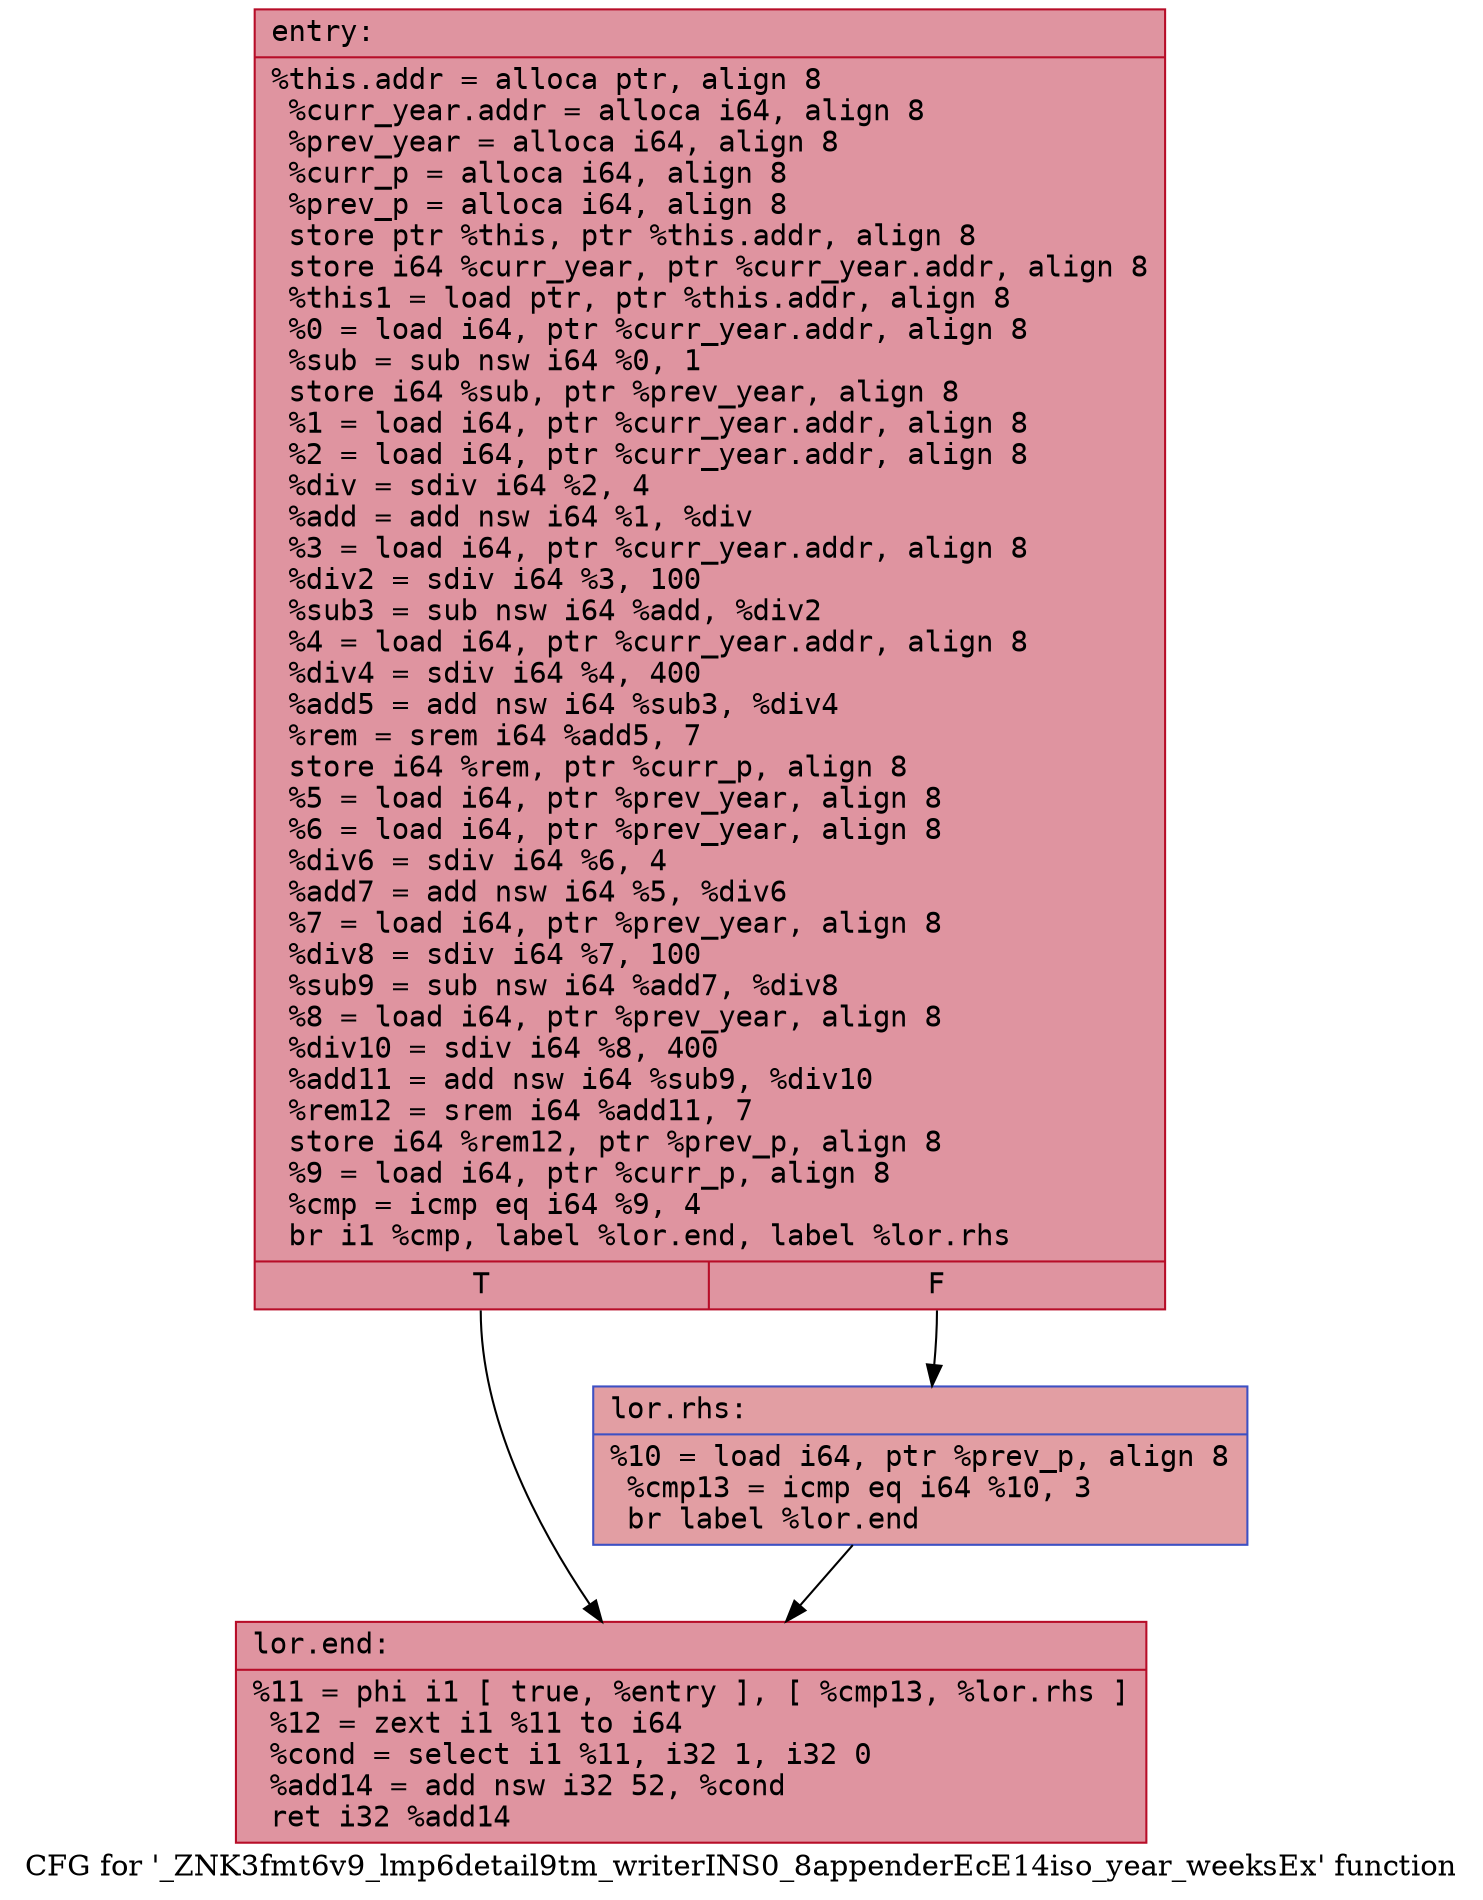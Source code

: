 digraph "CFG for '_ZNK3fmt6v9_lmp6detail9tm_writerINS0_8appenderEcE14iso_year_weeksEx' function" {
	label="CFG for '_ZNK3fmt6v9_lmp6detail9tm_writerINS0_8appenderEcE14iso_year_weeksEx' function";

	Node0x5584169e3910 [shape=record,color="#b70d28ff", style=filled, fillcolor="#b70d2870" fontname="Courier",label="{entry:\l|  %this.addr = alloca ptr, align 8\l  %curr_year.addr = alloca i64, align 8\l  %prev_year = alloca i64, align 8\l  %curr_p = alloca i64, align 8\l  %prev_p = alloca i64, align 8\l  store ptr %this, ptr %this.addr, align 8\l  store i64 %curr_year, ptr %curr_year.addr, align 8\l  %this1 = load ptr, ptr %this.addr, align 8\l  %0 = load i64, ptr %curr_year.addr, align 8\l  %sub = sub nsw i64 %0, 1\l  store i64 %sub, ptr %prev_year, align 8\l  %1 = load i64, ptr %curr_year.addr, align 8\l  %2 = load i64, ptr %curr_year.addr, align 8\l  %div = sdiv i64 %2, 4\l  %add = add nsw i64 %1, %div\l  %3 = load i64, ptr %curr_year.addr, align 8\l  %div2 = sdiv i64 %3, 100\l  %sub3 = sub nsw i64 %add, %div2\l  %4 = load i64, ptr %curr_year.addr, align 8\l  %div4 = sdiv i64 %4, 400\l  %add5 = add nsw i64 %sub3, %div4\l  %rem = srem i64 %add5, 7\l  store i64 %rem, ptr %curr_p, align 8\l  %5 = load i64, ptr %prev_year, align 8\l  %6 = load i64, ptr %prev_year, align 8\l  %div6 = sdiv i64 %6, 4\l  %add7 = add nsw i64 %5, %div6\l  %7 = load i64, ptr %prev_year, align 8\l  %div8 = sdiv i64 %7, 100\l  %sub9 = sub nsw i64 %add7, %div8\l  %8 = load i64, ptr %prev_year, align 8\l  %div10 = sdiv i64 %8, 400\l  %add11 = add nsw i64 %sub9, %div10\l  %rem12 = srem i64 %add11, 7\l  store i64 %rem12, ptr %prev_p, align 8\l  %9 = load i64, ptr %curr_p, align 8\l  %cmp = icmp eq i64 %9, 4\l  br i1 %cmp, label %lor.end, label %lor.rhs\l|{<s0>T|<s1>F}}"];
	Node0x5584169e3910:s0 -> Node0x5584169e3960[tooltip="entry -> lor.end\nProbability 50.00%" ];
	Node0x5584169e3910:s1 -> Node0x5584169e4590[tooltip="entry -> lor.rhs\nProbability 50.00%" ];
	Node0x5584169e4590 [shape=record,color="#3d50c3ff", style=filled, fillcolor="#be242e70" fontname="Courier",label="{lor.rhs:\l|  %10 = load i64, ptr %prev_p, align 8\l  %cmp13 = icmp eq i64 %10, 3\l  br label %lor.end\l}"];
	Node0x5584169e4590 -> Node0x5584169e3960[tooltip="lor.rhs -> lor.end\nProbability 100.00%" ];
	Node0x5584169e3960 [shape=record,color="#b70d28ff", style=filled, fillcolor="#b70d2870" fontname="Courier",label="{lor.end:\l|  %11 = phi i1 [ true, %entry ], [ %cmp13, %lor.rhs ]\l  %12 = zext i1 %11 to i64\l  %cond = select i1 %11, i32 1, i32 0\l  %add14 = add nsw i32 52, %cond\l  ret i32 %add14\l}"];
}
